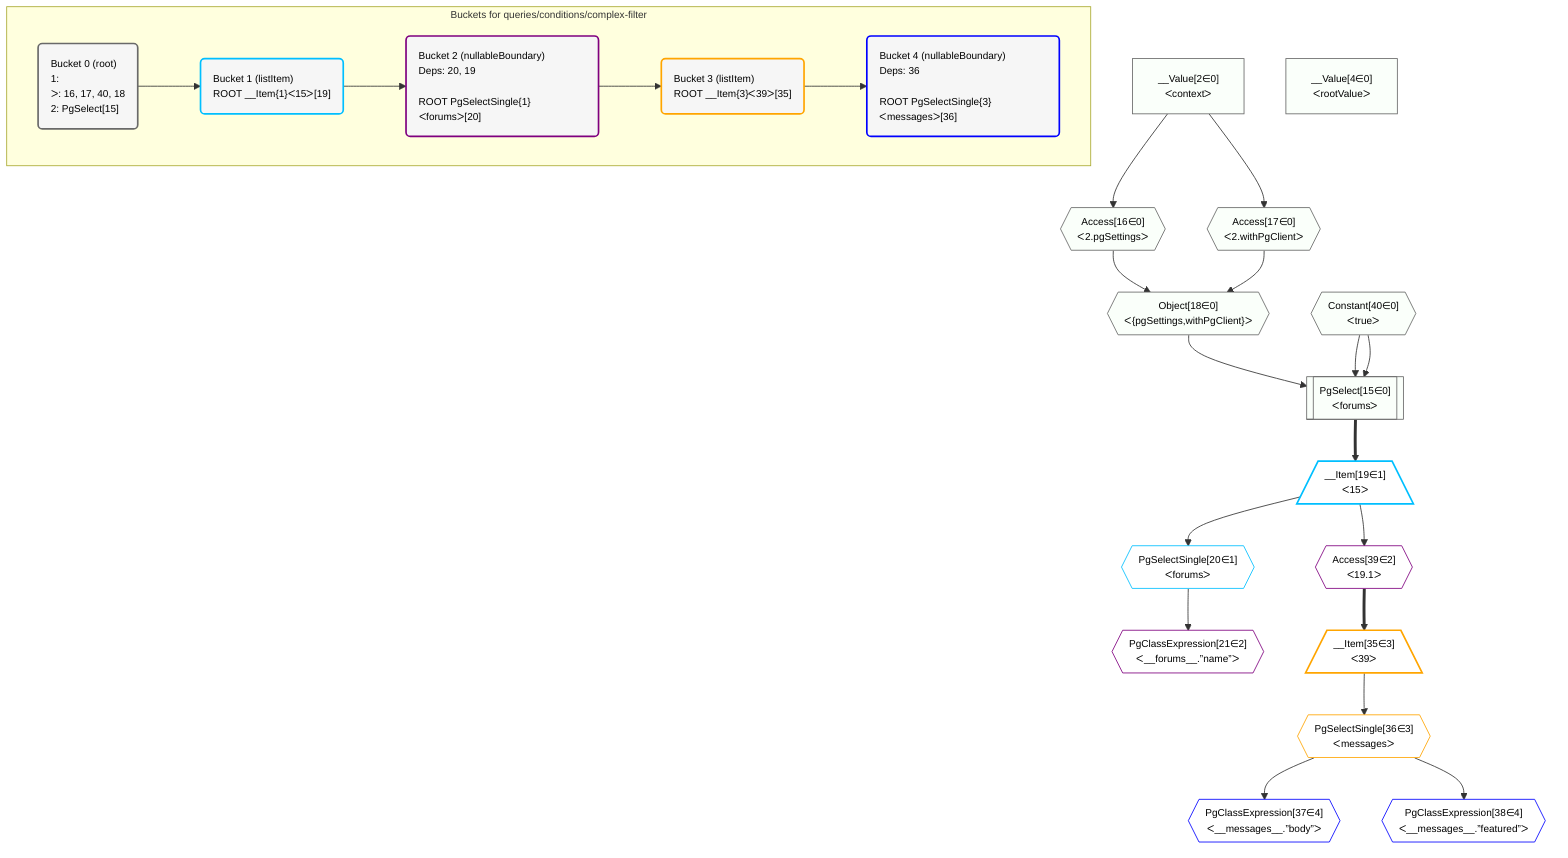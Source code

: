 %%{init: {'themeVariables': { 'fontSize': '12px'}}}%%
graph TD
    classDef path fill:#eee,stroke:#000,color:#000
    classDef plan fill:#fff,stroke-width:1px,color:#000
    classDef itemplan fill:#fff,stroke-width:2px,color:#000
    classDef unbatchedplan fill:#dff,stroke-width:1px,color:#000
    classDef sideeffectplan fill:#fcc,stroke-width:2px,color:#000
    classDef bucket fill:#f6f6f6,color:#000,stroke-width:2px,text-align:left


    %% plan dependencies
    PgSelect15[["PgSelect[15∈0]<br />ᐸforumsᐳ"]]:::plan
    Object18{{"Object[18∈0]<br />ᐸ{pgSettings,withPgClient}ᐳ"}}:::plan
    Constant40{{"Constant[40∈0]<br />ᐸtrueᐳ"}}:::plan
    Object18 & Constant40 & Constant40 --> PgSelect15
    Access16{{"Access[16∈0]<br />ᐸ2.pgSettingsᐳ"}}:::plan
    Access17{{"Access[17∈0]<br />ᐸ2.withPgClientᐳ"}}:::plan
    Access16 & Access17 --> Object18
    __Value2["__Value[2∈0]<br />ᐸcontextᐳ"]:::plan
    __Value2 --> Access16
    __Value2 --> Access17
    __Value4["__Value[4∈0]<br />ᐸrootValueᐳ"]:::plan
    __Item19[/"__Item[19∈1]<br />ᐸ15ᐳ"\]:::itemplan
    PgSelect15 ==> __Item19
    PgSelectSingle20{{"PgSelectSingle[20∈1]<br />ᐸforumsᐳ"}}:::plan
    __Item19 --> PgSelectSingle20
    PgClassExpression21{{"PgClassExpression[21∈2]<br />ᐸ__forums__.”name”ᐳ"}}:::plan
    PgSelectSingle20 --> PgClassExpression21
    Access39{{"Access[39∈2]<br />ᐸ19.1ᐳ"}}:::plan
    __Item19 --> Access39
    __Item35[/"__Item[35∈3]<br />ᐸ39ᐳ"\]:::itemplan
    Access39 ==> __Item35
    PgSelectSingle36{{"PgSelectSingle[36∈3]<br />ᐸmessagesᐳ"}}:::plan
    __Item35 --> PgSelectSingle36
    PgClassExpression37{{"PgClassExpression[37∈4]<br />ᐸ__messages__.”body”ᐳ"}}:::plan
    PgSelectSingle36 --> PgClassExpression37
    PgClassExpression38{{"PgClassExpression[38∈4]<br />ᐸ__messages__.”featured”ᐳ"}}:::plan
    PgSelectSingle36 --> PgClassExpression38

    %% define steps

    subgraph "Buckets for queries/conditions/complex-filter"
    Bucket0("Bucket 0 (root)<br />1: <br />ᐳ: 16, 17, 40, 18<br />2: PgSelect[15]"):::bucket
    classDef bucket0 stroke:#696969
    class Bucket0,__Value2,__Value4,PgSelect15,Access16,Access17,Object18,Constant40 bucket0
    Bucket1("Bucket 1 (listItem)<br />ROOT __Item{1}ᐸ15ᐳ[19]"):::bucket
    classDef bucket1 stroke:#00bfff
    class Bucket1,__Item19,PgSelectSingle20 bucket1
    Bucket2("Bucket 2 (nullableBoundary)<br />Deps: 20, 19<br /><br />ROOT PgSelectSingle{1}ᐸforumsᐳ[20]"):::bucket
    classDef bucket2 stroke:#7f007f
    class Bucket2,PgClassExpression21,Access39 bucket2
    Bucket3("Bucket 3 (listItem)<br />ROOT __Item{3}ᐸ39ᐳ[35]"):::bucket
    classDef bucket3 stroke:#ffa500
    class Bucket3,__Item35,PgSelectSingle36 bucket3
    Bucket4("Bucket 4 (nullableBoundary)<br />Deps: 36<br /><br />ROOT PgSelectSingle{3}ᐸmessagesᐳ[36]"):::bucket
    classDef bucket4 stroke:#0000ff
    class Bucket4,PgClassExpression37,PgClassExpression38 bucket4
    Bucket0 --> Bucket1
    Bucket1 --> Bucket2
    Bucket2 --> Bucket3
    Bucket3 --> Bucket4
    classDef unary fill:#fafffa,borderWidth:8px
    class PgSelect15,Object18,Access16,Access17,__Value2,__Value4,Constant40 unary
    end